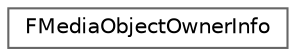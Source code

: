 digraph "Graphical Class Hierarchy"
{
 // INTERACTIVE_SVG=YES
 // LATEX_PDF_SIZE
  bgcolor="transparent";
  edge [fontname=Helvetica,fontsize=10,labelfontname=Helvetica,labelfontsize=10];
  node [fontname=Helvetica,fontsize=10,shape=box,height=0.2,width=0.4];
  rankdir="LR";
  Node0 [id="Node000000",label="FMediaObjectOwnerInfo",height=0.2,width=0.4,color="grey40", fillcolor="white", style="filled",URL="$d9/d6d/structFMediaObjectOwnerInfo.html",tooltip="Container to carry the info about media object's owner."];
}
